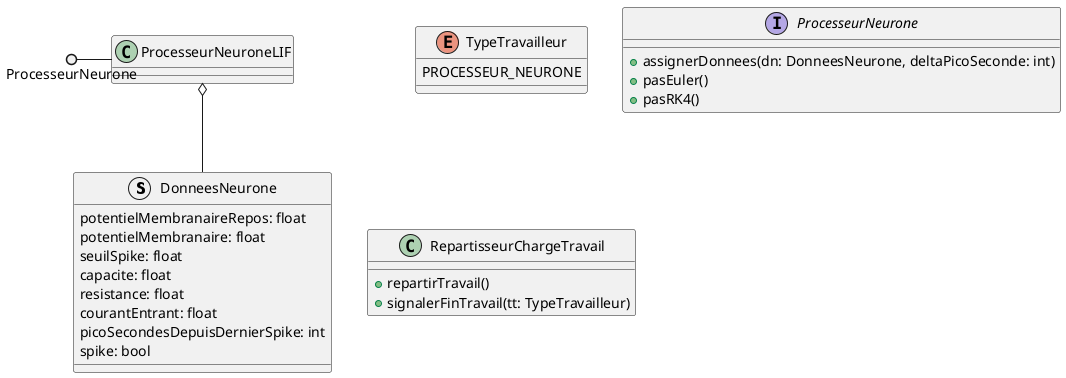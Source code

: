@startuml

' class Simulation {
'     +init()
'     +pas(deltaPicoSeconde:int)
' }

struct DonneesNeurone {
    potentielMembranaireRepos: float
    potentielMembranaire: float
    seuilSpike: float
    capacite: float
    resistance: float
    courantEntrant: float
    picoSecondesDepuisDernierSpike: int
    spike: bool
}

enum TypeTravailleur {
    PROCESSEUR_NEURONE
}

interface ProcesseurNeurone {
    +assignerDonnees(dn: DonneesNeurone, deltaPicoSeconde: int)
    +pasEuler()
    +pasRK4()
}

class ProcesseurNeuroneLIF {
}

ProcesseurNeurone ()- ProcesseurNeuroneLIF

ProcesseurNeuroneLIF o-- DonneesNeurone

class RepartisseurChargeTravail {
    +repartirTravail()
    +signalerFinTravail(tt: TypeTravailleur)
}



@enduml